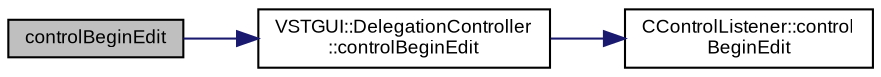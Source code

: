 digraph "controlBeginEdit"
{
  bgcolor="transparent";
  edge [fontname="Arial",fontsize="9",labelfontname="Arial",labelfontsize="9"];
  node [fontname="Arial",fontsize="9",shape=record];
  rankdir="LR";
  Node1 [label="controlBeginEdit",height=0.2,width=0.4,color="black", fillcolor="grey75", style="filled" fontcolor="black"];
  Node1 -> Node2 [color="midnightblue",fontsize="9",style="solid",fontname="Arial"];
  Node2 [label="VSTGUI::DelegationController\l::controlBeginEdit",height=0.2,width=0.4,color="black",URL="$class_v_s_t_g_u_i_1_1_delegation_controller.html#ac8f2832134557c2f0e70b5bf46e6817a"];
  Node2 -> Node3 [color="midnightblue",fontsize="9",style="solid",fontname="Arial"];
  Node3 [label="CControlListener::control\lBeginEdit",height=0.2,width=0.4,color="black",URL="$class_c_control_listener.html#a2f03b7f117820df5f125e76c2fdf50e2"];
}
